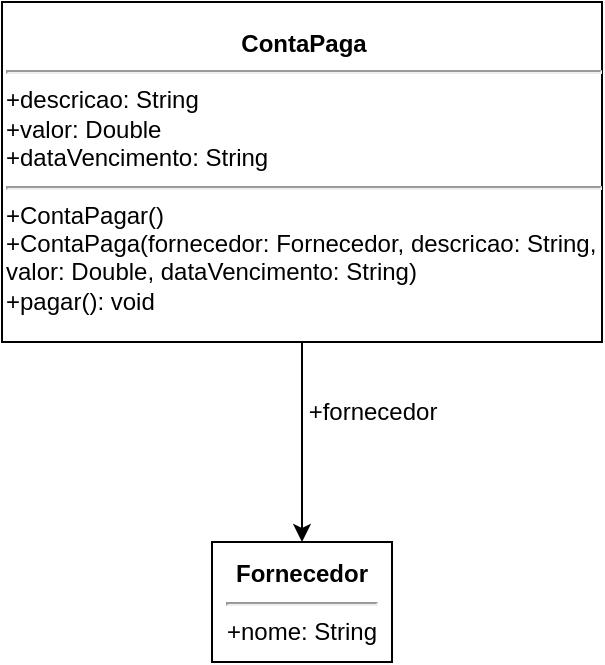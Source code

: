 <mxfile>
    <diagram id="EJvTBGxbsIG0jWumoYZW" name="Page-1">
        <mxGraphModel dx="446" dy="991" grid="1" gridSize="10" guides="1" tooltips="1" connect="1" arrows="1" fold="1" page="1" pageScale="1" pageWidth="850" pageHeight="1100" math="0" shadow="0">
            <root>
                <mxCell id="0"/>
                <mxCell id="1" parent="0"/>
                <mxCell id="2" value="&lt;div style=&quot;text-align: center;&quot;&gt;&lt;span style=&quot;background-color: initial;&quot;&gt;&lt;b&gt;ContaPaga&lt;/b&gt;&lt;/span&gt;&lt;/div&gt;&lt;hr style=&quot;text-align: center;&quot;&gt;&lt;div style=&quot;&quot;&gt;&lt;span style=&quot;background-color: initial;&quot;&gt;+descricao: String&lt;/span&gt;&lt;/div&gt;+valor: Double&lt;br&gt;+dataVencimento: String&lt;hr&gt;+ContaPagar()&lt;br&gt;+ContaPaga(fornecedor: Fornecedor, descricao: String, valor: Double, dataVencimento: String)&lt;br&gt;+pagar(): void" style="rounded=0;whiteSpace=wrap;html=1;align=left;" parent="1" vertex="1">
                    <mxGeometry x="130" y="50" width="300" height="170" as="geometry"/>
                </mxCell>
                <mxCell id="3" value="" style="endArrow=classic;html=1;exitX=0.5;exitY=1;exitDx=0;exitDy=0;entryX=0.5;entryY=0;entryDx=0;entryDy=0;" parent="1" source="2" target="4" edge="1">
                    <mxGeometry width="50" height="50" relative="1" as="geometry">
                        <mxPoint x="400" y="230" as="sourcePoint"/>
                        <mxPoint x="200" y="320" as="targetPoint"/>
                    </mxGeometry>
                </mxCell>
                <mxCell id="4" value="&lt;b&gt;Fornecedor&lt;/b&gt;&lt;hr&gt;&lt;div style=&quot;text-align: left;&quot;&gt;&lt;span style=&quot;background-color: initial;&quot;&gt;+nome: String&lt;/span&gt;&lt;/div&gt;" style="rounded=0;whiteSpace=wrap;html=1;align=center;" parent="1" vertex="1">
                    <mxGeometry x="235" y="320" width="90" height="60" as="geometry"/>
                </mxCell>
                <mxCell id="5" value="+fornecedor&lt;br&gt;" style="text;html=1;align=center;verticalAlign=middle;resizable=0;points=[];autosize=1;strokeColor=none;fillColor=none;" parent="1" vertex="1">
                    <mxGeometry x="270" y="240" width="90" height="30" as="geometry"/>
                </mxCell>
            </root>
        </mxGraphModel>
    </diagram>
</mxfile>